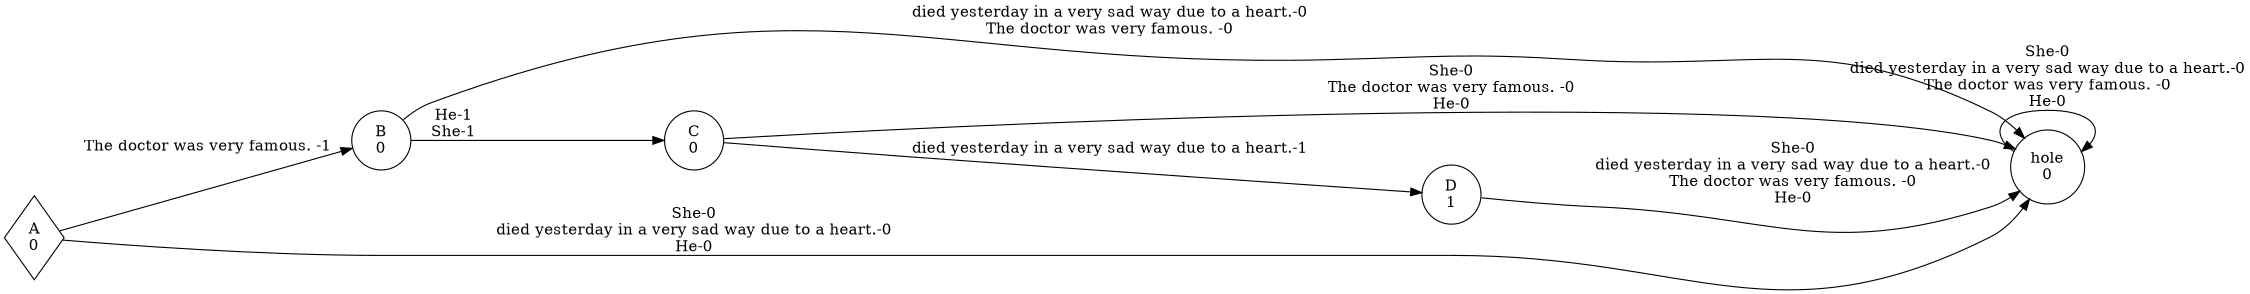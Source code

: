 digraph weighted_automaton {
	margin=0 rankdir=LR size=15
	node [shape=circle]
	A [label="A
0" shape=diamond]
	A -> B [label="The doctor was very famous. -1"]
	A -> hole [label="She-0
died yesterday in a very sad way due to a heart.-0
He-0"]
	B [label="B
0"]
	B -> C [label="He-1
She-1"]
	B -> hole [label="died yesterday in a very sad way due to a heart.-0
The doctor was very famous. -0"]
	C [label="C
0"]
	C -> D [label="died yesterday in a very sad way due to a heart.-1"]
	C -> hole [label="She-0
The doctor was very famous. -0
He-0"]
	D [label="D
1"]
	D -> hole [label="She-0
died yesterday in a very sad way due to a heart.-0
The doctor was very famous. -0
He-0"]
	hole [label="hole
0"]
	hole -> hole [label="She-0
died yesterday in a very sad way due to a heart.-0
The doctor was very famous. -0
He-0"]
}
